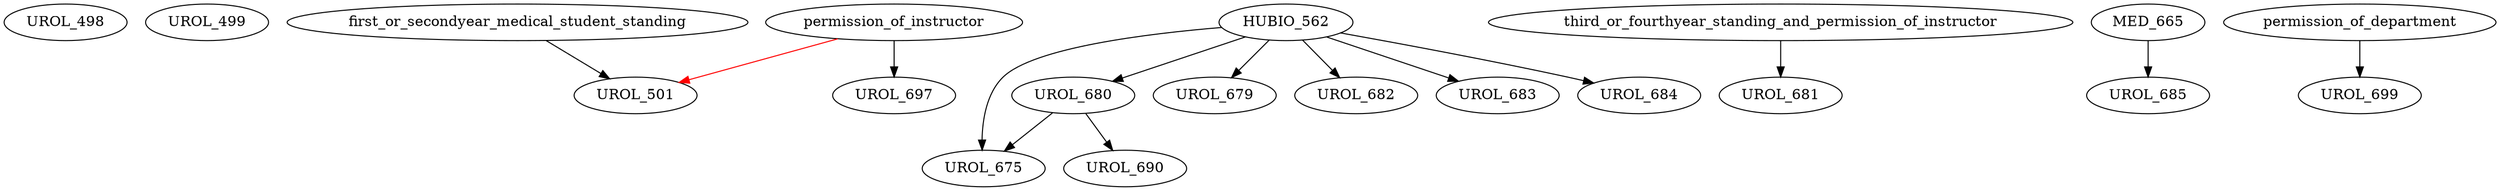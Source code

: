 digraph G {
    UROL_498;
    UROL_499;
    edge [color=black];
    first_or_secondyear_medical_student_standing -> UROL_501;
    edge [color=red];
    permission_of_instructor -> UROL_501;
    edge [color=black];
    UROL_680 -> UROL_675;
    HUBIO_562 -> UROL_675;
    edge [color=black];
    HUBIO_562 -> UROL_679;
    edge [color=black];
    HUBIO_562 -> UROL_680;
    edge [color=black];
    third_or_fourthyear_standing_and_permission_of_instructor -> UROL_681;
    edge [color=black];
    HUBIO_562 -> UROL_682;
    edge [color=black];
    HUBIO_562 -> UROL_683;
    edge [color=black];
    HUBIO_562 -> UROL_684;
    edge [color=black];
    MED_665 -> UROL_685;
    edge [color=black];
    UROL_680 -> UROL_690;
    edge [color=black];
    permission_of_instructor -> UROL_697;
    edge [color=black];
    permission_of_department -> UROL_699;
}
